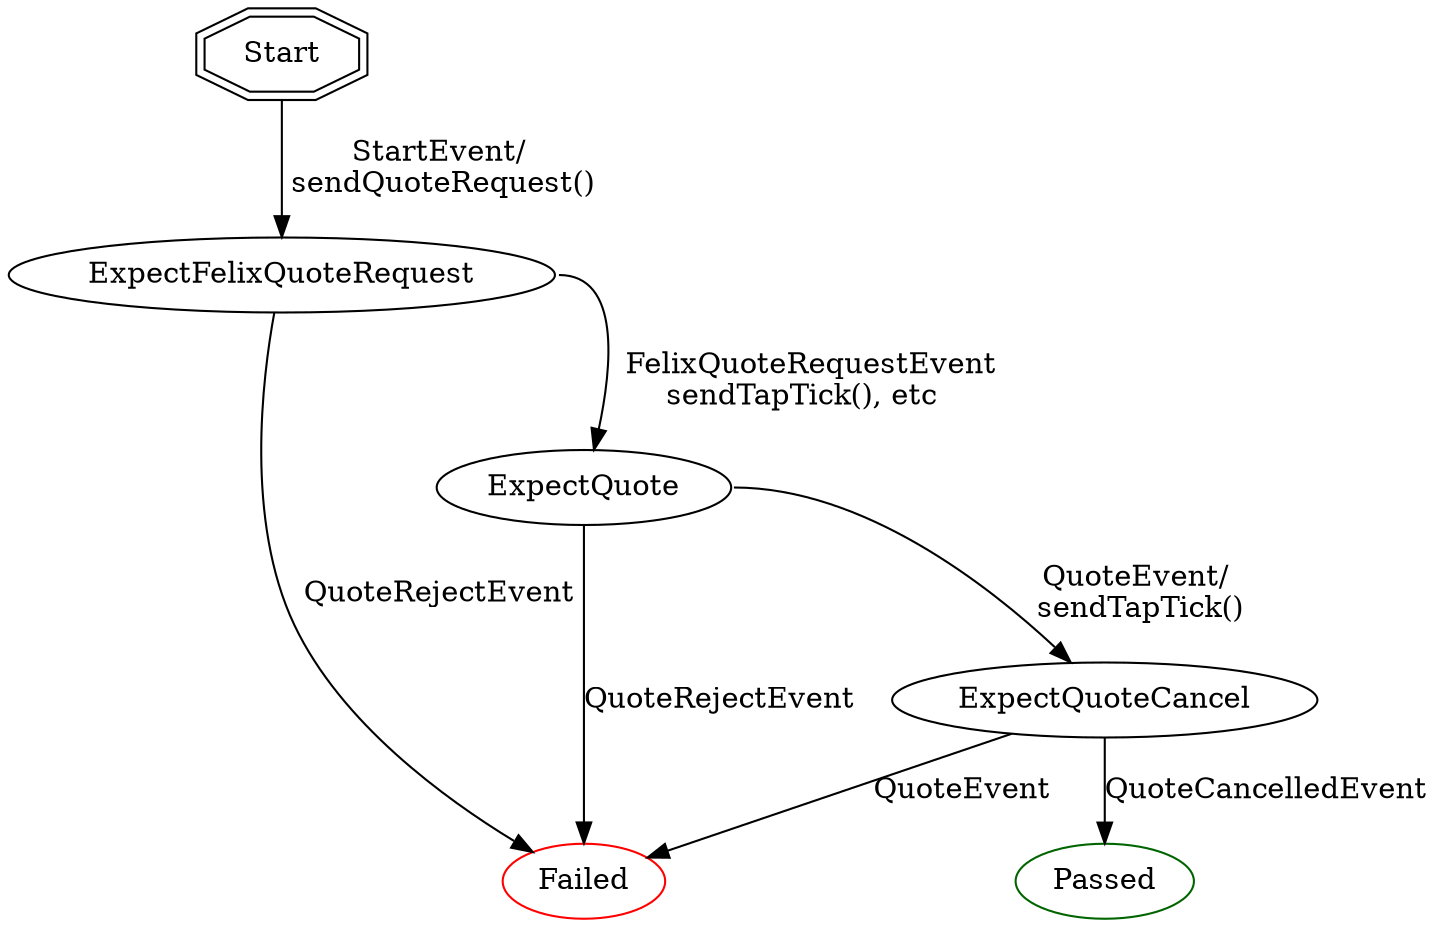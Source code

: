 digraph "NewDayCancel" {
  "Start" [shape = doubleoctagon];
  "Passed" [color=darkgreen];
  "Failed" [color=red];
  
  // happy path
  "Start" -> "ExpectFelixQuoteRequest" [label = "StartEvent/\n sendQuoteRequest()"];
  "ExpectFelixQuoteRequest" -> "ExpectQuote" [label = "  FelixQuoteRequestEvent\nsendTapTick(), etc", tailport=e];
  "ExpectQuote" -> "ExpectQuoteCancel" [label = "QuoteEvent/\n sendTapTick()", tailport=e];
  "ExpectQuoteCancel" -> "Passed" [label = "QuoteCancelledEvent"];

  "ExpectFelixQuoteRequest" -> "Failed" [label = " QuoteRejectEvent"];
  "ExpectQuote" -> "Failed" [label = "QuoteRejectEvent"];
  "ExpectQuoteCancel" -> "Failed" [label = "QuoteEvent"];
}
